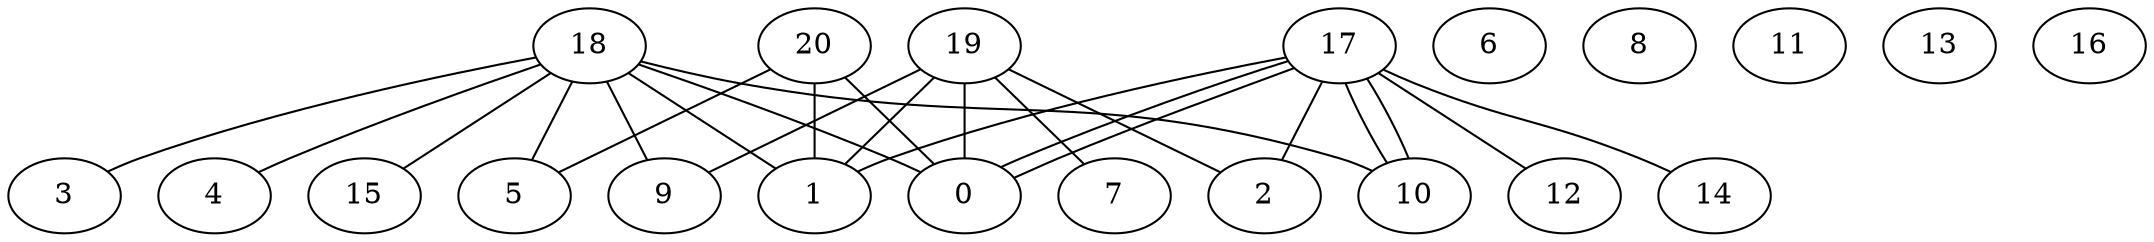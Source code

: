 graph G {
0;
1;
2;
3;
4;
5;
6;
7;
8;
9;
10;
11;
12;
13;
14;
15;
16;
17;
18;
19;
20;
20--5 ;
20--1 ;
20--0 ;
19--2 ;
19--7 ;
19--9 ;
19--1 ;
19--0 ;
18--15 ;
18--10 ;
18--3 ;
18--4 ;
18--5 ;
18--1 ;
18--9 ;
18--0 ;
17--10 ;
17--12 ;
17--14 ;
17--10 ;
17--2 ;
17--1 ;
17--0 ;
17--0 ;
}
